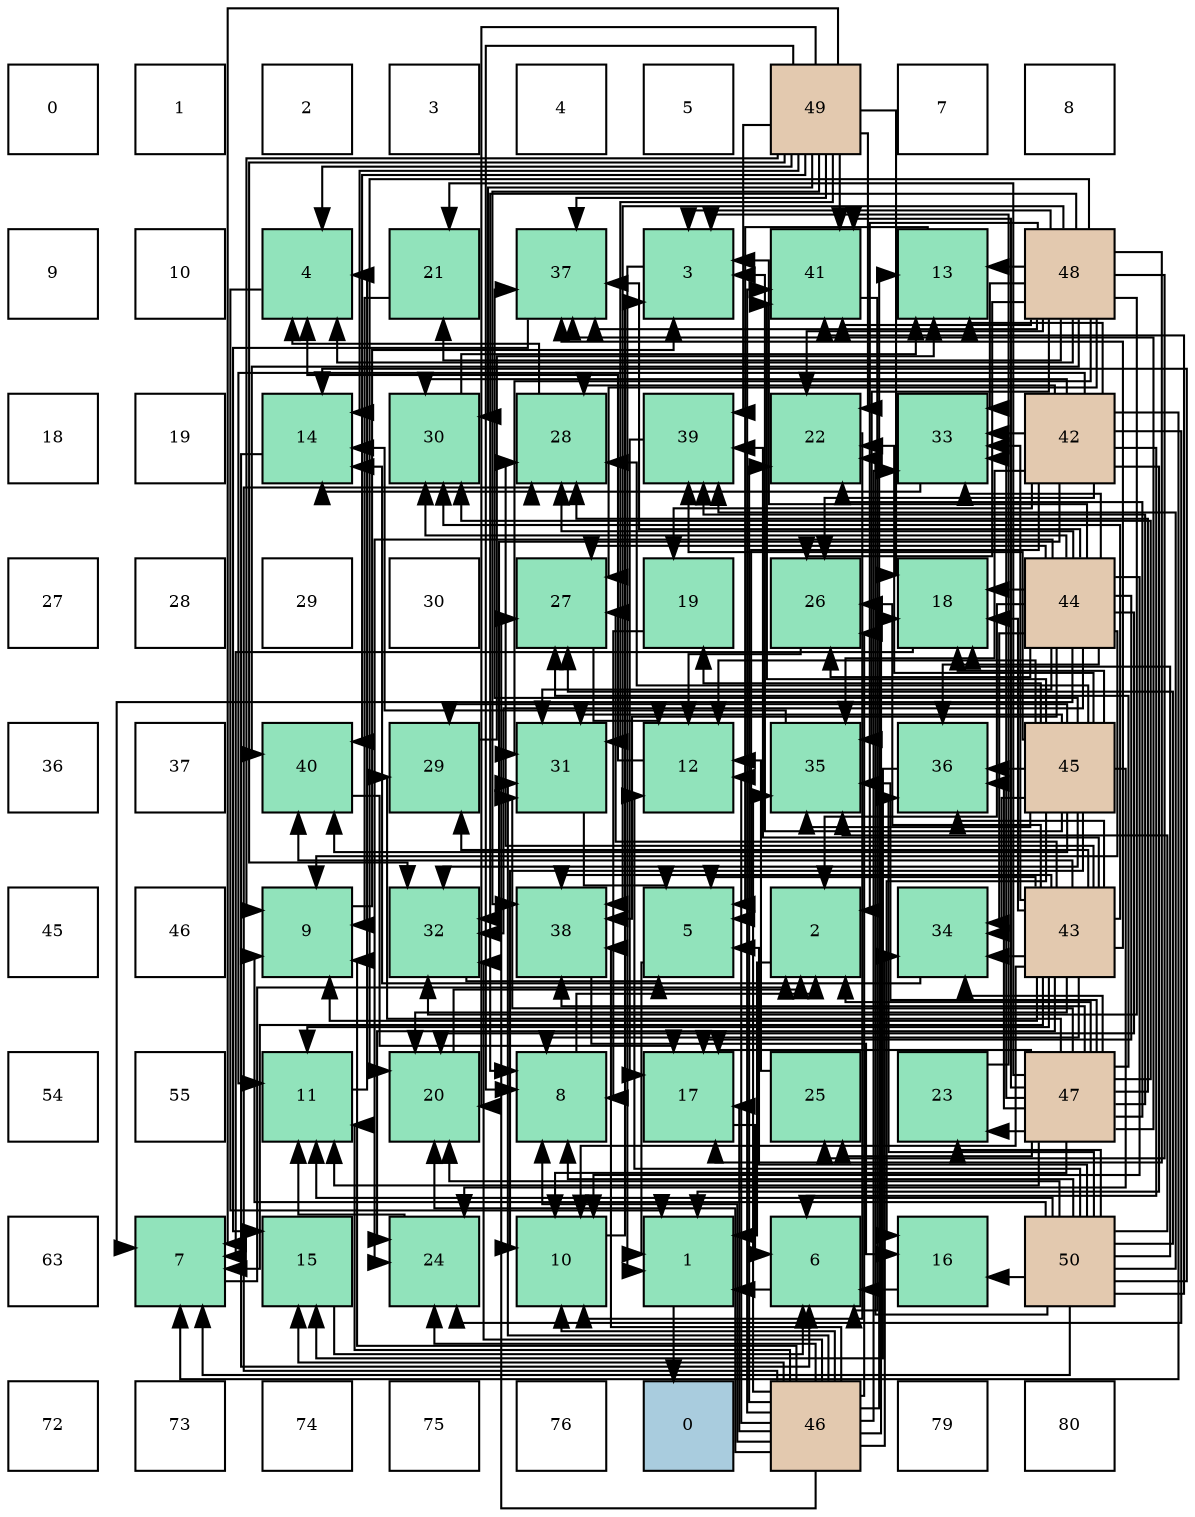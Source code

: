 digraph layout{
 rankdir=TB;
 splines=ortho;
 node [style=filled shape=square fixedsize=true width=0.6];
0[label="0", fontsize=8, fillcolor="#ffffff"];
1[label="1", fontsize=8, fillcolor="#ffffff"];
2[label="2", fontsize=8, fillcolor="#ffffff"];
3[label="3", fontsize=8, fillcolor="#ffffff"];
4[label="4", fontsize=8, fillcolor="#ffffff"];
5[label="5", fontsize=8, fillcolor="#ffffff"];
6[label="49", fontsize=8, fillcolor="#e3c9af"];
7[label="7", fontsize=8, fillcolor="#ffffff"];
8[label="8", fontsize=8, fillcolor="#ffffff"];
9[label="9", fontsize=8, fillcolor="#ffffff"];
10[label="10", fontsize=8, fillcolor="#ffffff"];
11[label="4", fontsize=8, fillcolor="#91e3bb"];
12[label="21", fontsize=8, fillcolor="#91e3bb"];
13[label="37", fontsize=8, fillcolor="#91e3bb"];
14[label="3", fontsize=8, fillcolor="#91e3bb"];
15[label="41", fontsize=8, fillcolor="#91e3bb"];
16[label="13", fontsize=8, fillcolor="#91e3bb"];
17[label="48", fontsize=8, fillcolor="#e3c9af"];
18[label="18", fontsize=8, fillcolor="#ffffff"];
19[label="19", fontsize=8, fillcolor="#ffffff"];
20[label="14", fontsize=8, fillcolor="#91e3bb"];
21[label="30", fontsize=8, fillcolor="#91e3bb"];
22[label="28", fontsize=8, fillcolor="#91e3bb"];
23[label="39", fontsize=8, fillcolor="#91e3bb"];
24[label="22", fontsize=8, fillcolor="#91e3bb"];
25[label="33", fontsize=8, fillcolor="#91e3bb"];
26[label="42", fontsize=8, fillcolor="#e3c9af"];
27[label="27", fontsize=8, fillcolor="#ffffff"];
28[label="28", fontsize=8, fillcolor="#ffffff"];
29[label="29", fontsize=8, fillcolor="#ffffff"];
30[label="30", fontsize=8, fillcolor="#ffffff"];
31[label="27", fontsize=8, fillcolor="#91e3bb"];
32[label="19", fontsize=8, fillcolor="#91e3bb"];
33[label="26", fontsize=8, fillcolor="#91e3bb"];
34[label="18", fontsize=8, fillcolor="#91e3bb"];
35[label="44", fontsize=8, fillcolor="#e3c9af"];
36[label="36", fontsize=8, fillcolor="#ffffff"];
37[label="37", fontsize=8, fillcolor="#ffffff"];
38[label="40", fontsize=8, fillcolor="#91e3bb"];
39[label="29", fontsize=8, fillcolor="#91e3bb"];
40[label="31", fontsize=8, fillcolor="#91e3bb"];
41[label="12", fontsize=8, fillcolor="#91e3bb"];
42[label="35", fontsize=8, fillcolor="#91e3bb"];
43[label="36", fontsize=8, fillcolor="#91e3bb"];
44[label="45", fontsize=8, fillcolor="#e3c9af"];
45[label="45", fontsize=8, fillcolor="#ffffff"];
46[label="46", fontsize=8, fillcolor="#ffffff"];
47[label="9", fontsize=8, fillcolor="#91e3bb"];
48[label="32", fontsize=8, fillcolor="#91e3bb"];
49[label="38", fontsize=8, fillcolor="#91e3bb"];
50[label="5", fontsize=8, fillcolor="#91e3bb"];
51[label="2", fontsize=8, fillcolor="#91e3bb"];
52[label="34", fontsize=8, fillcolor="#91e3bb"];
53[label="43", fontsize=8, fillcolor="#e3c9af"];
54[label="54", fontsize=8, fillcolor="#ffffff"];
55[label="55", fontsize=8, fillcolor="#ffffff"];
56[label="11", fontsize=8, fillcolor="#91e3bb"];
57[label="20", fontsize=8, fillcolor="#91e3bb"];
58[label="8", fontsize=8, fillcolor="#91e3bb"];
59[label="17", fontsize=8, fillcolor="#91e3bb"];
60[label="25", fontsize=8, fillcolor="#91e3bb"];
61[label="23", fontsize=8, fillcolor="#91e3bb"];
62[label="47", fontsize=8, fillcolor="#e3c9af"];
63[label="63", fontsize=8, fillcolor="#ffffff"];
64[label="7", fontsize=8, fillcolor="#91e3bb"];
65[label="15", fontsize=8, fillcolor="#91e3bb"];
66[label="24", fontsize=8, fillcolor="#91e3bb"];
67[label="10", fontsize=8, fillcolor="#91e3bb"];
68[label="1", fontsize=8, fillcolor="#91e3bb"];
69[label="6", fontsize=8, fillcolor="#91e3bb"];
70[label="16", fontsize=8, fillcolor="#91e3bb"];
71[label="50", fontsize=8, fillcolor="#e3c9af"];
72[label="72", fontsize=8, fillcolor="#ffffff"];
73[label="73", fontsize=8, fillcolor="#ffffff"];
74[label="74", fontsize=8, fillcolor="#ffffff"];
75[label="75", fontsize=8, fillcolor="#ffffff"];
76[label="76", fontsize=8, fillcolor="#ffffff"];
77[label="0", fontsize=8, fillcolor="#a9ccde"];
78[label="46", fontsize=8, fillcolor="#e3c9af"];
79[label="79", fontsize=8, fillcolor="#ffffff"];
80[label="80", fontsize=8, fillcolor="#ffffff"];
edge [constraint=false, style=vis];68 -> 77;
51 -> 68;
14 -> 68;
11 -> 68;
50 -> 68;
69 -> 68;
64 -> 51;
58 -> 51;
47 -> 14;
67 -> 14;
56 -> 11;
41 -> 11;
16 -> 50;
20 -> 69;
65 -> 69;
70 -> 69;
59 -> 69;
34 -> 64;
32 -> 58;
57 -> 51;
12 -> 47;
24 -> 67;
61 -> 14;
66 -> 56;
60 -> 41;
33 -> 41;
31 -> 41;
22 -> 11;
39 -> 16;
21 -> 16;
40 -> 50;
48 -> 50;
25 -> 20;
52 -> 20;
42 -> 20;
43 -> 65;
13 -> 65;
49 -> 70;
23 -> 59;
38 -> 59;
15 -> 69;
26 -> 68;
26 -> 50;
26 -> 69;
26 -> 64;
26 -> 56;
26 -> 16;
26 -> 32;
26 -> 66;
26 -> 33;
26 -> 22;
26 -> 21;
26 -> 48;
26 -> 25;
26 -> 42;
53 -> 50;
53 -> 64;
53 -> 58;
53 -> 47;
53 -> 67;
53 -> 56;
53 -> 34;
53 -> 57;
53 -> 66;
53 -> 33;
53 -> 31;
53 -> 22;
53 -> 39;
53 -> 21;
53 -> 25;
53 -> 52;
53 -> 43;
53 -> 13;
53 -> 49;
53 -> 23;
53 -> 38;
35 -> 51;
35 -> 14;
35 -> 64;
35 -> 47;
35 -> 67;
35 -> 59;
35 -> 34;
35 -> 57;
35 -> 66;
35 -> 33;
35 -> 31;
35 -> 22;
35 -> 21;
35 -> 40;
35 -> 48;
35 -> 25;
35 -> 52;
35 -> 43;
35 -> 13;
35 -> 49;
44 -> 14;
44 -> 67;
44 -> 41;
44 -> 70;
44 -> 34;
44 -> 32;
44 -> 24;
44 -> 66;
44 -> 22;
44 -> 39;
44 -> 40;
44 -> 48;
44 -> 52;
44 -> 42;
44 -> 43;
44 -> 13;
44 -> 23;
44 -> 38;
44 -> 15;
78 -> 58;
78 -> 47;
78 -> 67;
78 -> 56;
78 -> 41;
78 -> 16;
78 -> 65;
78 -> 59;
78 -> 34;
78 -> 57;
78 -> 24;
78 -> 66;
78 -> 33;
78 -> 31;
78 -> 22;
78 -> 40;
78 -> 48;
78 -> 25;
78 -> 52;
78 -> 42;
78 -> 49;
78 -> 15;
62 -> 51;
62 -> 67;
62 -> 56;
62 -> 59;
62 -> 12;
62 -> 24;
62 -> 61;
62 -> 60;
62 -> 31;
62 -> 22;
62 -> 39;
62 -> 21;
62 -> 40;
62 -> 25;
62 -> 52;
62 -> 42;
62 -> 43;
62 -> 13;
62 -> 49;
62 -> 23;
62 -> 15;
17 -> 51;
17 -> 14;
17 -> 11;
17 -> 58;
17 -> 16;
17 -> 59;
17 -> 57;
17 -> 12;
17 -> 24;
17 -> 60;
17 -> 33;
17 -> 31;
17 -> 40;
17 -> 48;
17 -> 25;
17 -> 42;
17 -> 13;
17 -> 49;
17 -> 38;
17 -> 15;
6 -> 11;
6 -> 64;
6 -> 58;
6 -> 47;
6 -> 20;
6 -> 34;
6 -> 57;
6 -> 24;
6 -> 21;
6 -> 40;
6 -> 48;
6 -> 13;
6 -> 49;
6 -> 23;
6 -> 38;
6 -> 15;
71 -> 50;
71 -> 64;
71 -> 58;
71 -> 47;
71 -> 56;
71 -> 41;
71 -> 20;
71 -> 70;
71 -> 34;
71 -> 57;
71 -> 24;
71 -> 61;
71 -> 31;
71 -> 42;
71 -> 43;
71 -> 23;
71 -> 15;
edge [constraint=true, style=invis];
0 -> 9 -> 18 -> 27 -> 36 -> 45 -> 54 -> 63 -> 72;
1 -> 10 -> 19 -> 28 -> 37 -> 46 -> 55 -> 64 -> 73;
2 -> 11 -> 20 -> 29 -> 38 -> 47 -> 56 -> 65 -> 74;
3 -> 12 -> 21 -> 30 -> 39 -> 48 -> 57 -> 66 -> 75;
4 -> 13 -> 22 -> 31 -> 40 -> 49 -> 58 -> 67 -> 76;
5 -> 14 -> 23 -> 32 -> 41 -> 50 -> 59 -> 68 -> 77;
6 -> 15 -> 24 -> 33 -> 42 -> 51 -> 60 -> 69 -> 78;
7 -> 16 -> 25 -> 34 -> 43 -> 52 -> 61 -> 70 -> 79;
8 -> 17 -> 26 -> 35 -> 44 -> 53 -> 62 -> 71 -> 80;
rank = same {0 -> 1 -> 2 -> 3 -> 4 -> 5 -> 6 -> 7 -> 8};
rank = same {9 -> 10 -> 11 -> 12 -> 13 -> 14 -> 15 -> 16 -> 17};
rank = same {18 -> 19 -> 20 -> 21 -> 22 -> 23 -> 24 -> 25 -> 26};
rank = same {27 -> 28 -> 29 -> 30 -> 31 -> 32 -> 33 -> 34 -> 35};
rank = same {36 -> 37 -> 38 -> 39 -> 40 -> 41 -> 42 -> 43 -> 44};
rank = same {45 -> 46 -> 47 -> 48 -> 49 -> 50 -> 51 -> 52 -> 53};
rank = same {54 -> 55 -> 56 -> 57 -> 58 -> 59 -> 60 -> 61 -> 62};
rank = same {63 -> 64 -> 65 -> 66 -> 67 -> 68 -> 69 -> 70 -> 71};
rank = same {72 -> 73 -> 74 -> 75 -> 76 -> 77 -> 78 -> 79 -> 80};
}